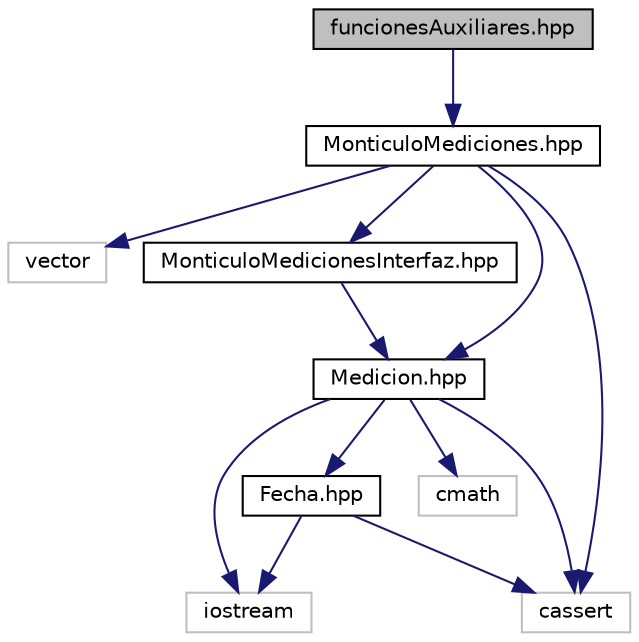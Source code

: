 digraph "funcionesAuxiliares.hpp"
{
  edge [fontname="Helvetica",fontsize="10",labelfontname="Helvetica",labelfontsize="10"];
  node [fontname="Helvetica",fontsize="10",shape=record];
  Node0 [label="funcionesAuxiliares.hpp",height=0.2,width=0.4,color="black", fillcolor="grey75", style="filled", fontcolor="black"];
  Node0 -> Node1 [color="midnightblue",fontsize="10",style="solid",fontname="Helvetica"];
  Node1 [label="MonticuloMediciones.hpp",height=0.2,width=0.4,color="black", fillcolor="white", style="filled",URL="$MonticuloMediciones_8hpp.html",tooltip="Se define el TAD MonticuloMediciones. "];
  Node1 -> Node2 [color="midnightblue",fontsize="10",style="solid",fontname="Helvetica"];
  Node2 [label="vector",height=0.2,width=0.4,color="grey75", fillcolor="white", style="filled"];
  Node1 -> Node3 [color="midnightblue",fontsize="10",style="solid",fontname="Helvetica"];
  Node3 [label="cassert",height=0.2,width=0.4,color="grey75", fillcolor="white", style="filled"];
  Node1 -> Node4 [color="midnightblue",fontsize="10",style="solid",fontname="Helvetica"];
  Node4 [label="Medicion.hpp",height=0.2,width=0.4,color="black", fillcolor="white", style="filled",URL="$Medicion_8hpp.html",tooltip="Fichero de la clase Medicion: medición de una estación meteorológica. "];
  Node4 -> Node5 [color="midnightblue",fontsize="10",style="solid",fontname="Helvetica"];
  Node5 [label="iostream",height=0.2,width=0.4,color="grey75", fillcolor="white", style="filled"];
  Node4 -> Node3 [color="midnightblue",fontsize="10",style="solid",fontname="Helvetica"];
  Node4 -> Node6 [color="midnightblue",fontsize="10",style="solid",fontname="Helvetica"];
  Node6 [label="cmath",height=0.2,width=0.4,color="grey75", fillcolor="white", style="filled"];
  Node4 -> Node7 [color="midnightblue",fontsize="10",style="solid",fontname="Helvetica"];
  Node7 [label="Fecha.hpp",height=0.2,width=0.4,color="black", fillcolor="white", style="filled",URL="$Fecha_8hpp.html",tooltip="Fichero de la clase Fecha. "];
  Node7 -> Node5 [color="midnightblue",fontsize="10",style="solid",fontname="Helvetica"];
  Node7 -> Node3 [color="midnightblue",fontsize="10",style="solid",fontname="Helvetica"];
  Node1 -> Node8 [color="midnightblue",fontsize="10",style="solid",fontname="Helvetica"];
  Node8 [label="MonticuloMedicionesInterfaz.hpp",height=0.2,width=0.4,color="black", fillcolor="white", style="filled",URL="$MonticuloMedicionesInterfaz_8hpp.html",tooltip="Se define la interfaz del TAD MonticuloMediciones. "];
  Node8 -> Node4 [color="midnightblue",fontsize="10",style="solid",fontname="Helvetica"];
}
